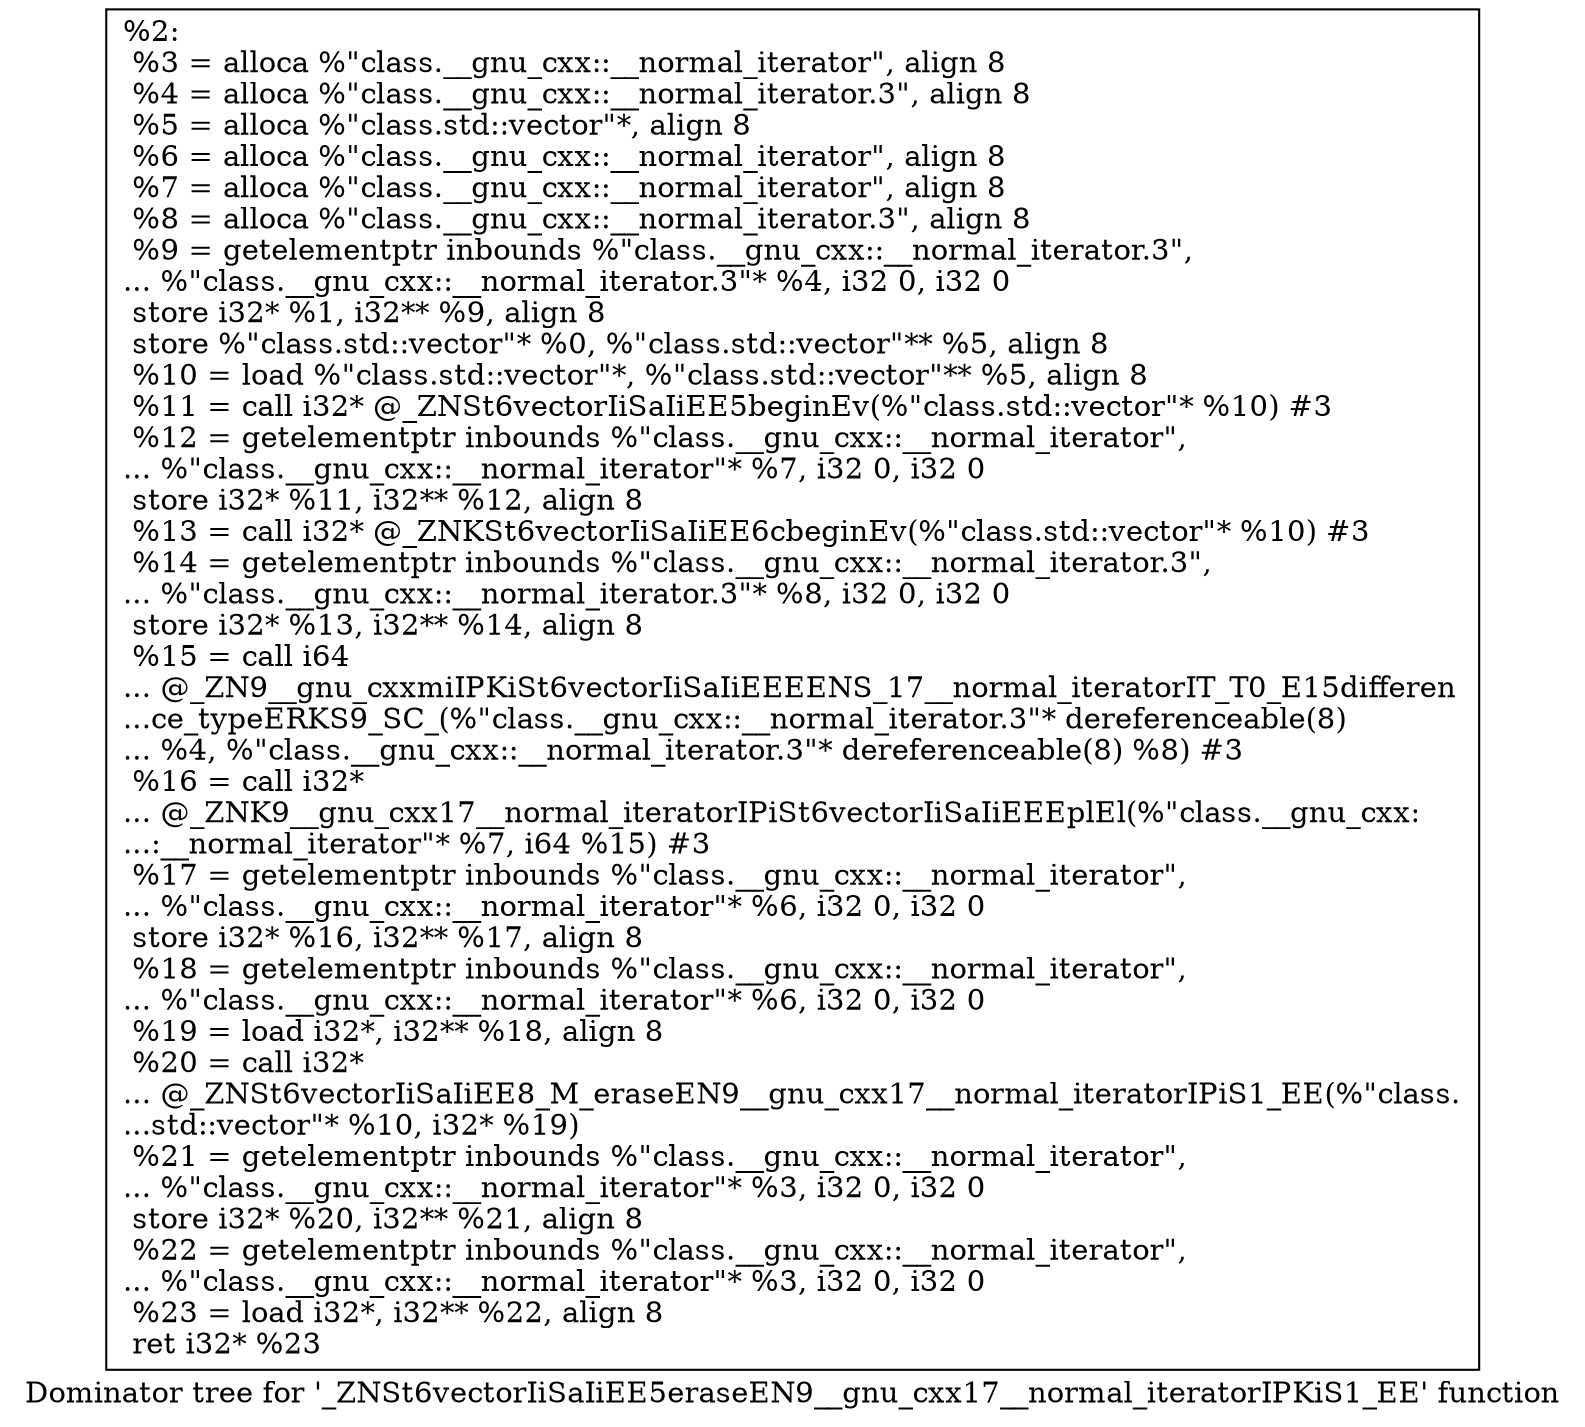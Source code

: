 digraph "Dominator tree for '_ZNSt6vectorIiSaIiEE5eraseEN9__gnu_cxx17__normal_iteratorIPKiS1_EE' function" {
	label="Dominator tree for '_ZNSt6vectorIiSaIiEE5eraseEN9__gnu_cxx17__normal_iteratorIPKiS1_EE' function";

	Node0x141c630 [shape=record,label="{%2:\l  %3 = alloca %\"class.__gnu_cxx::__normal_iterator\", align 8\l  %4 = alloca %\"class.__gnu_cxx::__normal_iterator.3\", align 8\l  %5 = alloca %\"class.std::vector\"*, align 8\l  %6 = alloca %\"class.__gnu_cxx::__normal_iterator\", align 8\l  %7 = alloca %\"class.__gnu_cxx::__normal_iterator\", align 8\l  %8 = alloca %\"class.__gnu_cxx::__normal_iterator.3\", align 8\l  %9 = getelementptr inbounds %\"class.__gnu_cxx::__normal_iterator.3\",\l... %\"class.__gnu_cxx::__normal_iterator.3\"* %4, i32 0, i32 0\l  store i32* %1, i32** %9, align 8\l  store %\"class.std::vector\"* %0, %\"class.std::vector\"** %5, align 8\l  %10 = load %\"class.std::vector\"*, %\"class.std::vector\"** %5, align 8\l  %11 = call i32* @_ZNSt6vectorIiSaIiEE5beginEv(%\"class.std::vector\"* %10) #3\l  %12 = getelementptr inbounds %\"class.__gnu_cxx::__normal_iterator\",\l... %\"class.__gnu_cxx::__normal_iterator\"* %7, i32 0, i32 0\l  store i32* %11, i32** %12, align 8\l  %13 = call i32* @_ZNKSt6vectorIiSaIiEE6cbeginEv(%\"class.std::vector\"* %10) #3\l  %14 = getelementptr inbounds %\"class.__gnu_cxx::__normal_iterator.3\",\l... %\"class.__gnu_cxx::__normal_iterator.3\"* %8, i32 0, i32 0\l  store i32* %13, i32** %14, align 8\l  %15 = call i64\l... @_ZN9__gnu_cxxmiIPKiSt6vectorIiSaIiEEEENS_17__normal_iteratorIT_T0_E15differen\l...ce_typeERKS9_SC_(%\"class.__gnu_cxx::__normal_iterator.3\"* dereferenceable(8)\l... %4, %\"class.__gnu_cxx::__normal_iterator.3\"* dereferenceable(8) %8) #3\l  %16 = call i32*\l... @_ZNK9__gnu_cxx17__normal_iteratorIPiSt6vectorIiSaIiEEEplEl(%\"class.__gnu_cxx:\l...:__normal_iterator\"* %7, i64 %15) #3\l  %17 = getelementptr inbounds %\"class.__gnu_cxx::__normal_iterator\",\l... %\"class.__gnu_cxx::__normal_iterator\"* %6, i32 0, i32 0\l  store i32* %16, i32** %17, align 8\l  %18 = getelementptr inbounds %\"class.__gnu_cxx::__normal_iterator\",\l... %\"class.__gnu_cxx::__normal_iterator\"* %6, i32 0, i32 0\l  %19 = load i32*, i32** %18, align 8\l  %20 = call i32*\l... @_ZNSt6vectorIiSaIiEE8_M_eraseEN9__gnu_cxx17__normal_iteratorIPiS1_EE(%\"class.\l...std::vector\"* %10, i32* %19)\l  %21 = getelementptr inbounds %\"class.__gnu_cxx::__normal_iterator\",\l... %\"class.__gnu_cxx::__normal_iterator\"* %3, i32 0, i32 0\l  store i32* %20, i32** %21, align 8\l  %22 = getelementptr inbounds %\"class.__gnu_cxx::__normal_iterator\",\l... %\"class.__gnu_cxx::__normal_iterator\"* %3, i32 0, i32 0\l  %23 = load i32*, i32** %22, align 8\l  ret i32* %23\l}"];
}
